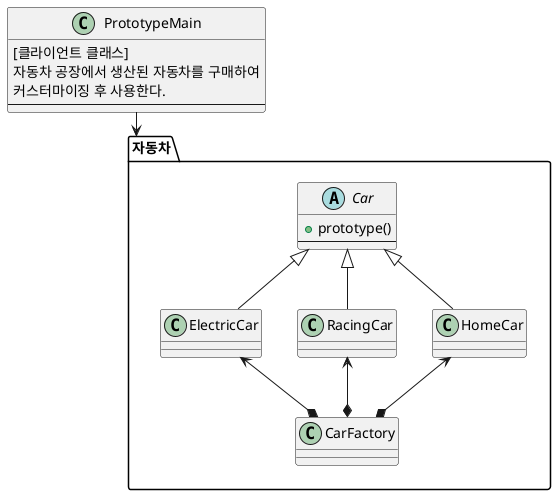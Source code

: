 @startuml
'https://plantuml.com/class-diagram

package 자동차 {

    abstract Car {
        + prototype()
        --
    }

    HomeCar -up-|> Car
    RacingCar -up-|> Car
    ElectricCar -up-|> Car

    CarFactory *-up-> HomeCar
    CarFactory *-up-> RacingCar
    CarFactory *-up-> ElectricCar
}

class PrototypeMain {
    [클라이언트 클래스]
    자동차 공장에서 생산된 자동차를 구매하여
    커스터마이징 후 사용한다.
    --
}

PrototypeMain --> 자동차

@enduml